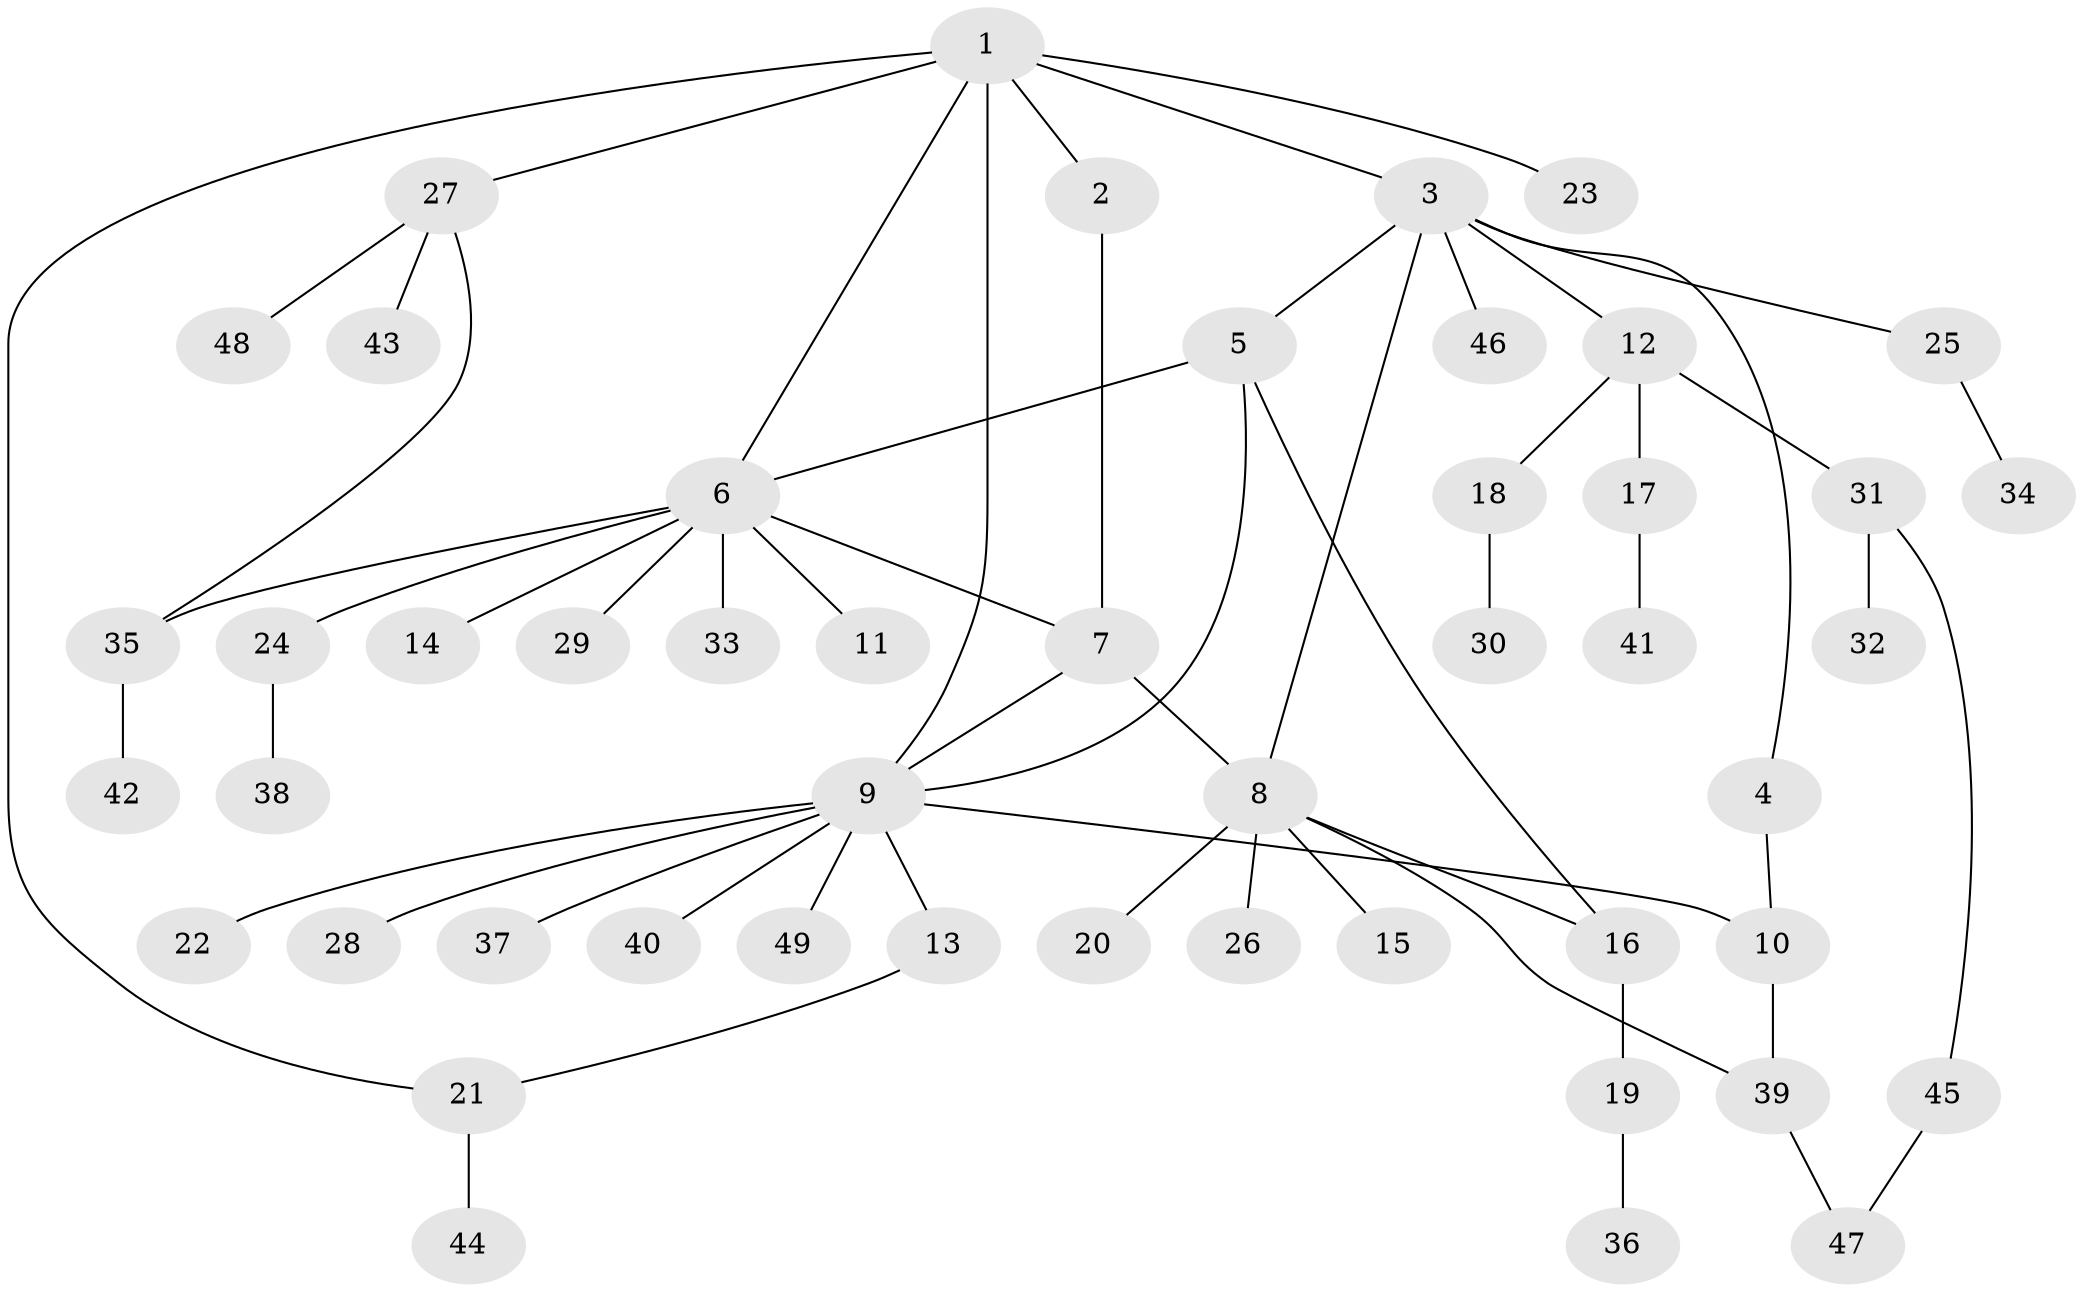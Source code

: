 // coarse degree distribution, {6: 0.16, 4: 0.12, 3: 0.2, 5: 0.04, 1: 0.4, 2: 0.08}
// Generated by graph-tools (version 1.1) at 2025/52/03/04/25 22:52:47]
// undirected, 49 vertices, 59 edges
graph export_dot {
  node [color=gray90,style=filled];
  1;
  2;
  3;
  4;
  5;
  6;
  7;
  8;
  9;
  10;
  11;
  12;
  13;
  14;
  15;
  16;
  17;
  18;
  19;
  20;
  21;
  22;
  23;
  24;
  25;
  26;
  27;
  28;
  29;
  30;
  31;
  32;
  33;
  34;
  35;
  36;
  37;
  38;
  39;
  40;
  41;
  42;
  43;
  44;
  45;
  46;
  47;
  48;
  49;
  1 -- 2;
  1 -- 3;
  1 -- 6;
  1 -- 9;
  1 -- 21;
  1 -- 23;
  1 -- 27;
  2 -- 7;
  3 -- 4;
  3 -- 5;
  3 -- 8;
  3 -- 12;
  3 -- 25;
  3 -- 46;
  4 -- 10;
  5 -- 6;
  5 -- 9;
  5 -- 16;
  6 -- 7;
  6 -- 11;
  6 -- 14;
  6 -- 24;
  6 -- 29;
  6 -- 33;
  6 -- 35;
  7 -- 8;
  7 -- 9;
  8 -- 15;
  8 -- 16;
  8 -- 20;
  8 -- 26;
  8 -- 39;
  9 -- 10;
  9 -- 13;
  9 -- 22;
  9 -- 28;
  9 -- 37;
  9 -- 40;
  9 -- 49;
  10 -- 39;
  12 -- 17;
  12 -- 18;
  12 -- 31;
  13 -- 21;
  16 -- 19;
  17 -- 41;
  18 -- 30;
  19 -- 36;
  21 -- 44;
  24 -- 38;
  25 -- 34;
  27 -- 35;
  27 -- 43;
  27 -- 48;
  31 -- 32;
  31 -- 45;
  35 -- 42;
  39 -- 47;
  45 -- 47;
}
